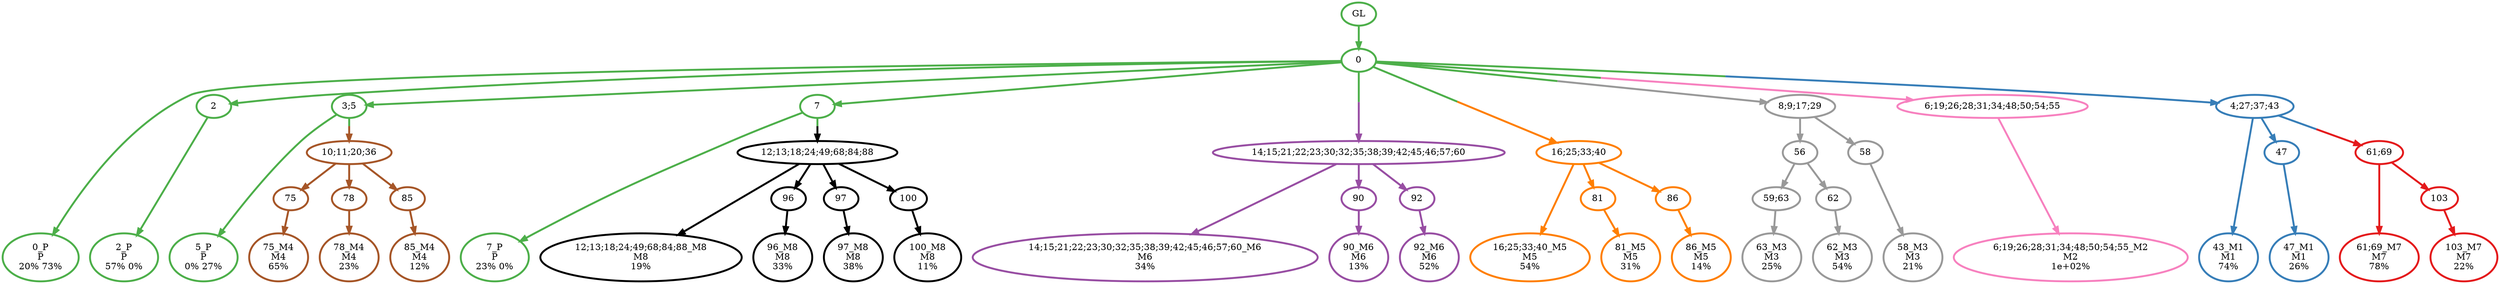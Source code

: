 digraph T {
	{
		rank=same
		51 [penwidth=3,colorscheme=set19,color=3,label="0_P\nP\n20% 73%"]
		49 [penwidth=3,colorscheme=set19,color=3,label="2_P\nP\n57% 0%"]
		47 [penwidth=3,colorscheme=set19,color=3,label="5_P\nP\n0% 27%"]
		45 [penwidth=3,colorscheme=set19,color=3,label="7_P\nP\n23% 0%"]
		44 [penwidth=3,colorscheme=set19,color=2,label="43_M1\nM1\n74%"]
		42 [penwidth=3,colorscheme=set19,color=2,label="47_M1\nM1\n26%"]
		41 [penwidth=3,colorscheme=set19,color=8,label="6;19;26;28;31;34;48;50;54;55_M2\nM2\n1e+02%"]
		38 [penwidth=3,colorscheme=set19,color=9,label="63_M3\nM3\n25%"]
		36 [penwidth=3,colorscheme=set19,color=9,label="62_M3\nM3\n54%"]
		34 [penwidth=3,colorscheme=set19,color=9,label="58_M3\nM3\n21%"]
		32 [penwidth=3,colorscheme=set19,color=7,label="75_M4\nM4\n65%"]
		30 [penwidth=3,colorscheme=set19,color=7,label="78_M4\nM4\n23%"]
		28 [penwidth=3,colorscheme=set19,color=7,label="85_M4\nM4\n12%"]
		27 [penwidth=3,colorscheme=set19,color=5,label="16;25;33;40_M5\nM5\n54%"]
		25 [penwidth=3,colorscheme=set19,color=5,label="81_M5\nM5\n31%"]
		23 [penwidth=3,colorscheme=set19,color=5,label="86_M5\nM5\n14%"]
		22 [penwidth=3,colorscheme=set19,color=4,label="14;15;21;22;23;30;32;35;38;39;42;45;46;57;60_M6\nM6\n34%"]
		20 [penwidth=3,colorscheme=set19,color=4,label="90_M6\nM6\n13%"]
		18 [penwidth=3,colorscheme=set19,color=4,label="92_M6\nM6\n52%"]
		17 [penwidth=3,colorscheme=set19,color=1,label="61;69_M7\nM7\n78%"]
		15 [penwidth=3,colorscheme=set19,color=1,label="103_M7\nM7\n22%"]
		14 [penwidth=3,colorscheme=set19,color=10,label="12;13;18;24;49;68;84;88_M8\nM8\n19%"]
		12 [penwidth=3,colorscheme=set19,color=10,label="96_M8\nM8\n33%"]
		10 [penwidth=3,colorscheme=set19,color=10,label="97_M8\nM8\n38%"]
		8 [penwidth=3,colorscheme=set19,color=10,label="100_M8\nM8\n11%"]
	}
	53 [penwidth=3,colorscheme=set19,color=3,label="GL"]
	52 [penwidth=3,colorscheme=set19,color=3,label="0"]
	50 [penwidth=3,colorscheme=set19,color=3,label="2"]
	48 [penwidth=3,colorscheme=set19,color=3,label="3;5"]
	46 [penwidth=3,colorscheme=set19,color=3,label="7"]
	43 [penwidth=3,colorscheme=set19,color=2,label="47"]
	40 [penwidth=3,colorscheme=set19,color=9,label="56"]
	39 [penwidth=3,colorscheme=set19,color=9,label="59;63"]
	37 [penwidth=3,colorscheme=set19,color=9,label="62"]
	35 [penwidth=3,colorscheme=set19,color=9,label="58"]
	33 [penwidth=3,colorscheme=set19,color=7,label="75"]
	31 [penwidth=3,colorscheme=set19,color=7,label="78"]
	29 [penwidth=3,colorscheme=set19,color=7,label="85"]
	26 [penwidth=3,colorscheme=set19,color=5,label="81"]
	24 [penwidth=3,colorscheme=set19,color=5,label="86"]
	21 [penwidth=3,colorscheme=set19,color=4,label="90"]
	19 [penwidth=3,colorscheme=set19,color=4,label="92"]
	16 [penwidth=3,colorscheme=set19,color=1,label="103"]
	13 [penwidth=3,colorscheme=set19,color=10,label="96"]
	11 [penwidth=3,colorscheme=set19,color=10,label="97"]
	9 [penwidth=3,colorscheme=set19,color=10,label="100"]
	7 [penwidth=3,colorscheme=set19,color=1,label="61;69"]
	6 [penwidth=3,colorscheme=set19,color=10,label="12;13;18;24;49;68;84;88"]
	5 [penwidth=3,colorscheme=set19,color=4,label="14;15;21;22;23;30;32;35;38;39;42;45;46;57;60"]
	4 [penwidth=3,colorscheme=set19,color=5,label="16;25;33;40"]
	3 [penwidth=3,colorscheme=set19,color=7,label="10;11;20;36"]
	2 [penwidth=3,colorscheme=set19,color=9,label="8;9;17;29"]
	1 [penwidth=3,colorscheme=set19,color=8,label="6;19;26;28;31;34;48;50;54;55"]
	0 [penwidth=3,colorscheme=set19,color=2,label="4;27;37;43"]
	53 -> 52 [penwidth=3,colorscheme=set19,color=3]
	52 -> 51 [penwidth=3,colorscheme=set19,color=3]
	52 -> 50 [penwidth=3,colorscheme=set19,color=3]
	52 -> 46 [penwidth=3,colorscheme=set19,color=3]
	52 -> 48 [penwidth=3,colorscheme=set19,color=3]
	52 -> 5 [penwidth=3,colorscheme=set19,color="3;0.5:4"]
	52 -> 4 [penwidth=3,colorscheme=set19,color="3;0.5:5"]
	52 -> 2 [penwidth=3,colorscheme=set19,color="3;0.5:9"]
	52 -> 1 [penwidth=3,colorscheme=set19,color="3;0.5:8"]
	52 -> 0 [penwidth=3,colorscheme=set19,color="3;0.5:2"]
	50 -> 49 [penwidth=3,colorscheme=set19,color=3]
	48 -> 47 [penwidth=3,colorscheme=set19,color=3]
	48 -> 3 [penwidth=3,colorscheme=set19,color="3;0.5:7"]
	46 -> 45 [penwidth=3,colorscheme=set19,color=3]
	46 -> 6 [penwidth=3,colorscheme=set19,color="3;0.5:10"]
	43 -> 42 [penwidth=3,colorscheme=set19,color=2]
	40 -> 37 [penwidth=3,colorscheme=set19,color=9]
	40 -> 39 [penwidth=3,colorscheme=set19,color=9]
	39 -> 38 [penwidth=3,colorscheme=set19,color=9]
	37 -> 36 [penwidth=3,colorscheme=set19,color=9]
	35 -> 34 [penwidth=3,colorscheme=set19,color=9]
	33 -> 32 [penwidth=3,colorscheme=set19,color=7]
	31 -> 30 [penwidth=3,colorscheme=set19,color=7]
	29 -> 28 [penwidth=3,colorscheme=set19,color=7]
	26 -> 25 [penwidth=3,colorscheme=set19,color=5]
	24 -> 23 [penwidth=3,colorscheme=set19,color=5]
	21 -> 20 [penwidth=3,colorscheme=set19,color=4]
	19 -> 18 [penwidth=3,colorscheme=set19,color=4]
	16 -> 15 [penwidth=3,colorscheme=set19,color=1]
	13 -> 12 [penwidth=3,colorscheme=set19,color=10]
	11 -> 10 [penwidth=3,colorscheme=set19,color=10]
	9 -> 8 [penwidth=3,colorscheme=set19,color=10]
	7 -> 17 [penwidth=3,colorscheme=set19,color=1]
	7 -> 16 [penwidth=3,colorscheme=set19,color=1]
	6 -> 14 [penwidth=3,colorscheme=set19,color=10]
	6 -> 13 [penwidth=3,colorscheme=set19,color=10]
	6 -> 11 [penwidth=3,colorscheme=set19,color=10]
	6 -> 9 [penwidth=3,colorscheme=set19,color=10]
	5 -> 22 [penwidth=3,colorscheme=set19,color=4]
	5 -> 21 [penwidth=3,colorscheme=set19,color=4]
	5 -> 19 [penwidth=3,colorscheme=set19,color=4]
	4 -> 27 [penwidth=3,colorscheme=set19,color=5]
	4 -> 26 [penwidth=3,colorscheme=set19,color=5]
	4 -> 24 [penwidth=3,colorscheme=set19,color=5]
	3 -> 33 [penwidth=3,colorscheme=set19,color=7]
	3 -> 31 [penwidth=3,colorscheme=set19,color=7]
	3 -> 29 [penwidth=3,colorscheme=set19,color=7]
	2 -> 40 [penwidth=3,colorscheme=set19,color=9]
	2 -> 35 [penwidth=3,colorscheme=set19,color=9]
	1 -> 41 [penwidth=3,colorscheme=set19,color=8]
	0 -> 44 [penwidth=3,colorscheme=set19,color=2]
	0 -> 43 [penwidth=3,colorscheme=set19,color=2]
	0 -> 7 [penwidth=3,colorscheme=set19,color="2;0.5:1"]
}
